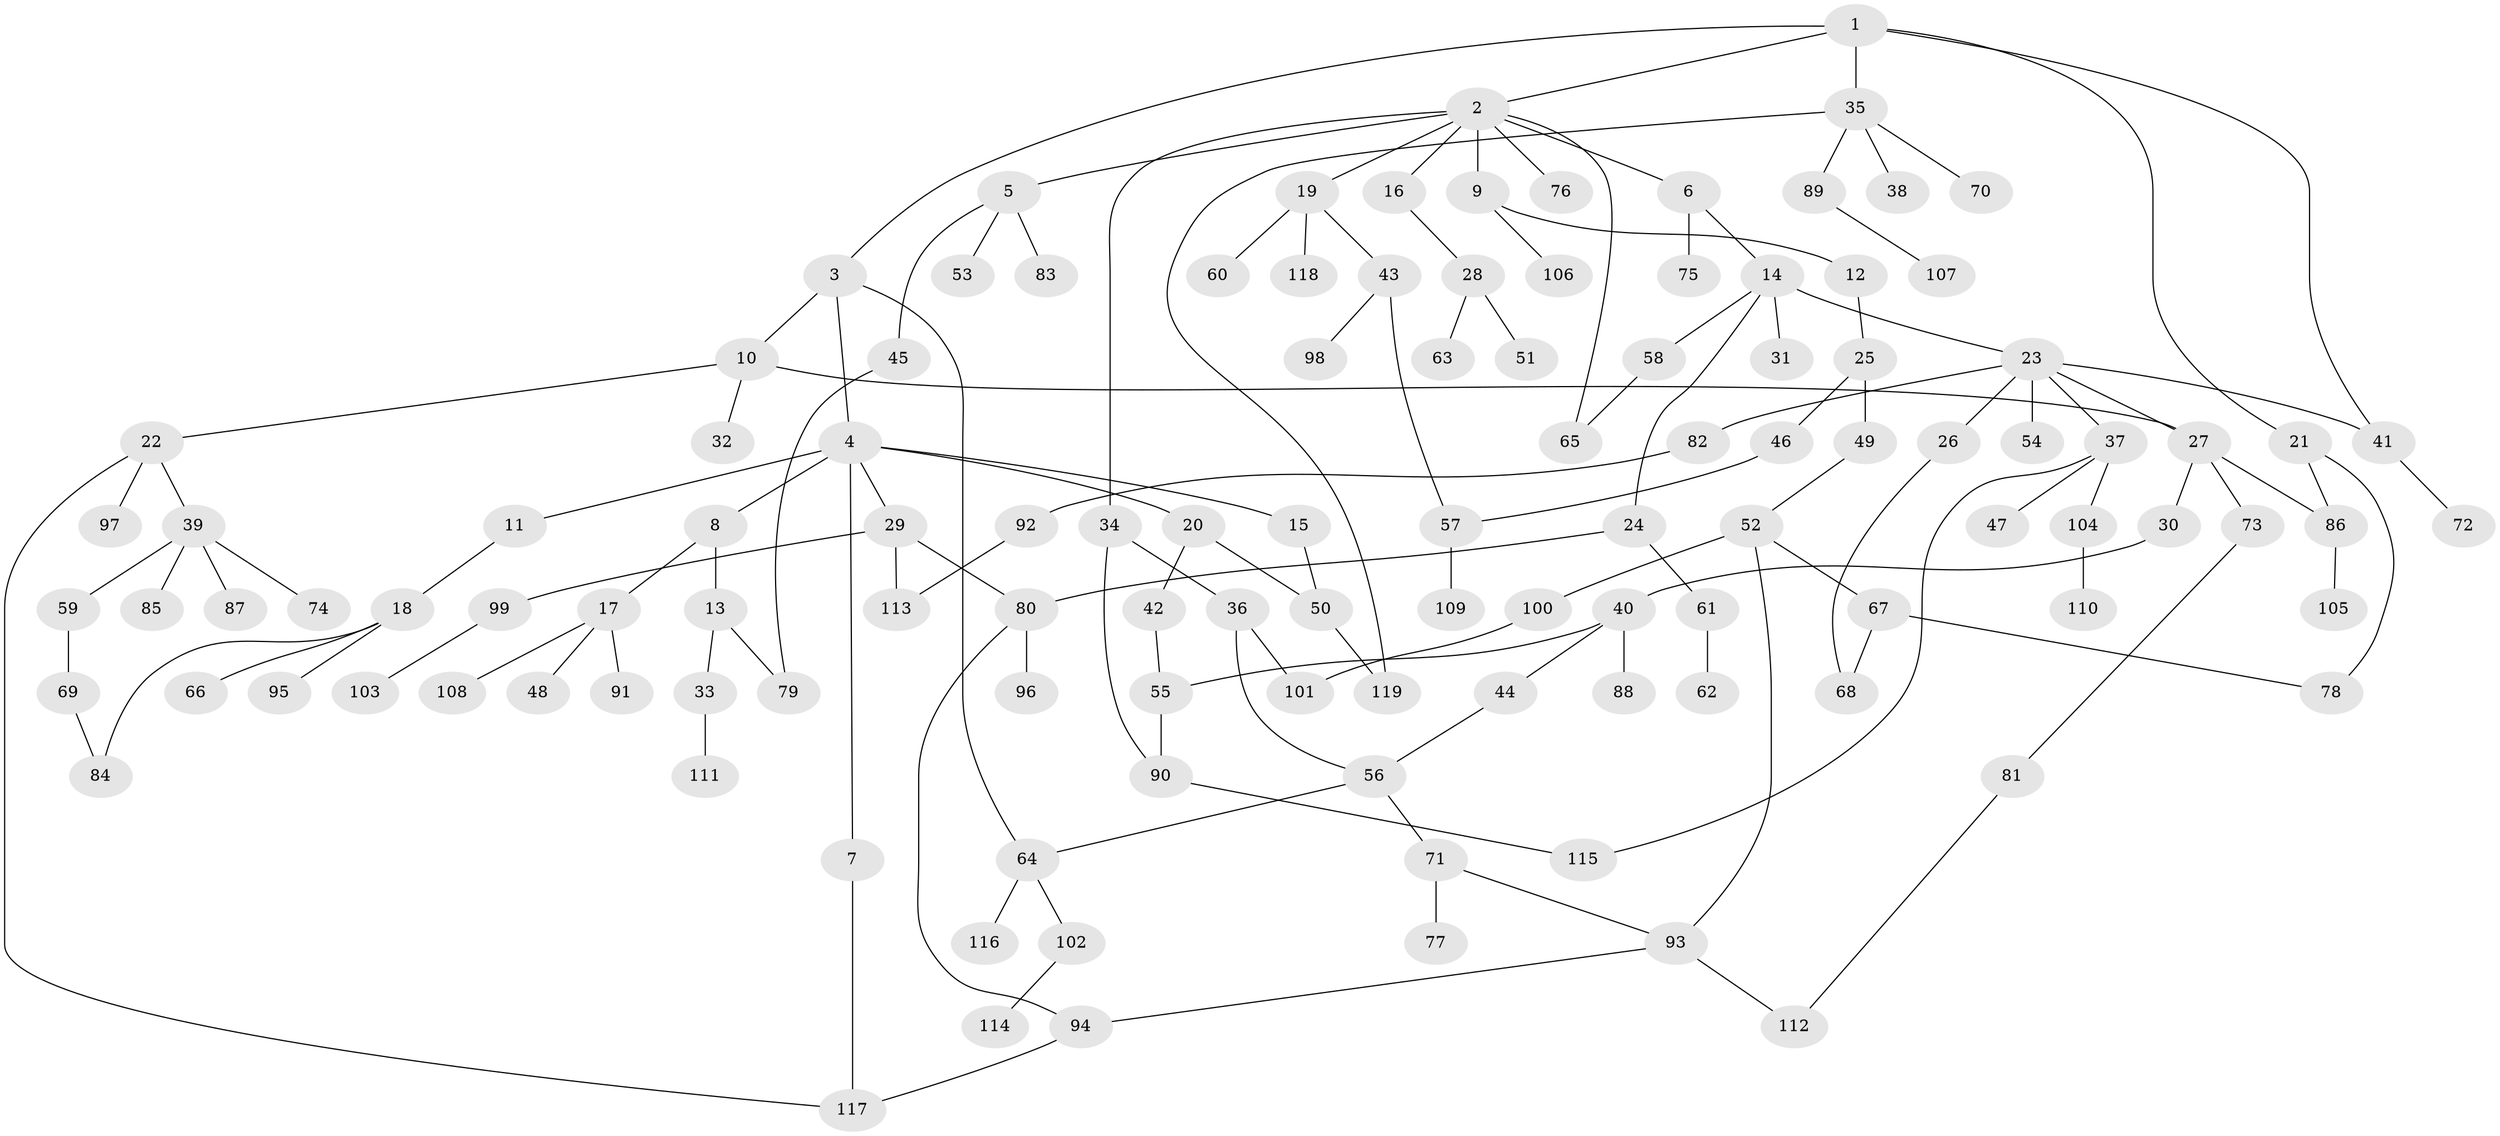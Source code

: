 // Generated by graph-tools (version 1.1) at 2025/34/03/09/25 02:34:14]
// undirected, 119 vertices, 142 edges
graph export_dot {
graph [start="1"]
  node [color=gray90,style=filled];
  1;
  2;
  3;
  4;
  5;
  6;
  7;
  8;
  9;
  10;
  11;
  12;
  13;
  14;
  15;
  16;
  17;
  18;
  19;
  20;
  21;
  22;
  23;
  24;
  25;
  26;
  27;
  28;
  29;
  30;
  31;
  32;
  33;
  34;
  35;
  36;
  37;
  38;
  39;
  40;
  41;
  42;
  43;
  44;
  45;
  46;
  47;
  48;
  49;
  50;
  51;
  52;
  53;
  54;
  55;
  56;
  57;
  58;
  59;
  60;
  61;
  62;
  63;
  64;
  65;
  66;
  67;
  68;
  69;
  70;
  71;
  72;
  73;
  74;
  75;
  76;
  77;
  78;
  79;
  80;
  81;
  82;
  83;
  84;
  85;
  86;
  87;
  88;
  89;
  90;
  91;
  92;
  93;
  94;
  95;
  96;
  97;
  98;
  99;
  100;
  101;
  102;
  103;
  104;
  105;
  106;
  107;
  108;
  109;
  110;
  111;
  112;
  113;
  114;
  115;
  116;
  117;
  118;
  119;
  1 -- 2;
  1 -- 3;
  1 -- 21;
  1 -- 35;
  1 -- 41;
  2 -- 5;
  2 -- 6;
  2 -- 9;
  2 -- 16;
  2 -- 19;
  2 -- 34;
  2 -- 76;
  2 -- 65;
  3 -- 4;
  3 -- 10;
  3 -- 64;
  4 -- 7;
  4 -- 8;
  4 -- 11;
  4 -- 15;
  4 -- 20;
  4 -- 29;
  5 -- 45;
  5 -- 53;
  5 -- 83;
  6 -- 14;
  6 -- 75;
  7 -- 117;
  8 -- 13;
  8 -- 17;
  9 -- 12;
  9 -- 106;
  10 -- 22;
  10 -- 32;
  10 -- 27;
  11 -- 18;
  12 -- 25;
  13 -- 33;
  13 -- 79;
  14 -- 23;
  14 -- 24;
  14 -- 31;
  14 -- 58;
  15 -- 50;
  16 -- 28;
  17 -- 48;
  17 -- 91;
  17 -- 108;
  18 -- 66;
  18 -- 95;
  18 -- 84;
  19 -- 43;
  19 -- 60;
  19 -- 118;
  20 -- 42;
  20 -- 50;
  21 -- 86;
  21 -- 78;
  22 -- 39;
  22 -- 97;
  22 -- 117;
  23 -- 26;
  23 -- 27;
  23 -- 37;
  23 -- 54;
  23 -- 82;
  23 -- 41;
  24 -- 61;
  24 -- 80;
  25 -- 46;
  25 -- 49;
  26 -- 68;
  27 -- 30;
  27 -- 73;
  27 -- 86;
  28 -- 51;
  28 -- 63;
  29 -- 99;
  29 -- 113;
  29 -- 80;
  30 -- 40;
  33 -- 111;
  34 -- 36;
  34 -- 90;
  35 -- 38;
  35 -- 70;
  35 -- 89;
  35 -- 119;
  36 -- 56;
  36 -- 101;
  37 -- 47;
  37 -- 104;
  37 -- 115;
  39 -- 59;
  39 -- 74;
  39 -- 85;
  39 -- 87;
  40 -- 44;
  40 -- 55;
  40 -- 88;
  41 -- 72;
  42 -- 55;
  43 -- 57;
  43 -- 98;
  44 -- 56;
  45 -- 79;
  46 -- 57;
  49 -- 52;
  50 -- 119;
  52 -- 67;
  52 -- 93;
  52 -- 100;
  55 -- 90;
  56 -- 64;
  56 -- 71;
  57 -- 109;
  58 -- 65;
  59 -- 69;
  61 -- 62;
  64 -- 102;
  64 -- 116;
  67 -- 68;
  67 -- 78;
  69 -- 84;
  71 -- 77;
  71 -- 93;
  73 -- 81;
  80 -- 96;
  80 -- 94;
  81 -- 112;
  82 -- 92;
  86 -- 105;
  89 -- 107;
  90 -- 115;
  92 -- 113;
  93 -- 94;
  93 -- 112;
  94 -- 117;
  99 -- 103;
  100 -- 101;
  102 -- 114;
  104 -- 110;
}
